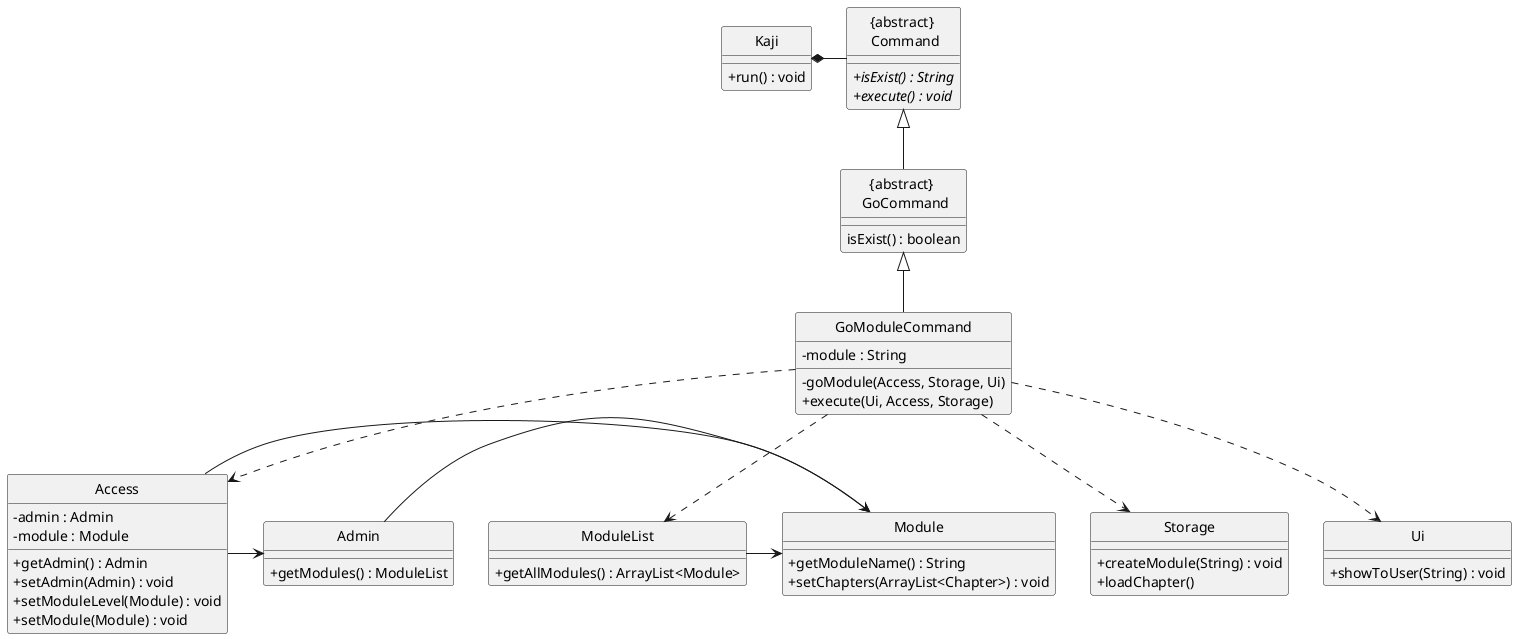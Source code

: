 @startuml

hide circle
skinparam classAttributeIconSize 0

class "{abstract} \n GoCommand"{
    isExist() : boolean
}

class "{abstract} \n Command"{
  + isExist() : String {abstract}
  + execute() : void {abstract}
}

class "Kaji" {
    + run() : void
}

class "Access" {
    - admin : Admin
    - module : Module
    + getAdmin() : Admin
    + setAdmin(Admin) : void
    + setModuleLevel(Module) : void
    + setModule(Module) : void
}

class "Admin" {
    + getModules() : ModuleList
}

class "Storage" {
    + createModule(String) : void
    + loadChapter()
}

class "ModuleList" {
    + getAllModules() : ArrayList<Module>
}

class "Module" {
    + getModuleName() : String
    + setChapters(ArrayList<Chapter>) : void
}

class "Ui" {
    + showToUser(String) : void
}

"{abstract} \n GoCommand" <|-- GoModuleCommand
GoModuleCommand : - module : String
GoModuleCommand : - goModule(Access, Storage, Ui)
GoModuleCommand : + execute(Ui, Access, Storage)

"{abstract} \n Command" <|-- "{abstract} \n GoCommand"

Kaji *- "{abstract} \n Command"

Access -> Module
Access -> Admin
Admin -> Module
ModuleList -> Module
GoModuleCommand ..> Access
GoModuleCommand ..> Storage
GoModuleCommand ..> ModuleList
GoModuleCommand ..> Ui


@enduml
